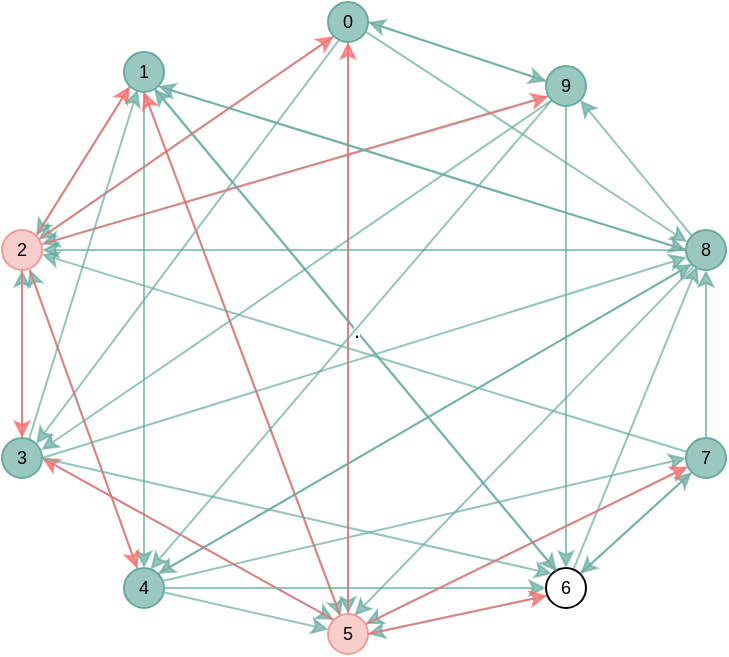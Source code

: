 <mxfile version="24.7.16">
  <diagram name="第 1 页" id="3H5RH6sDCp-eQfBJFU06">
    <mxGraphModel dx="826" dy="443" grid="0" gridSize="10" guides="1" tooltips="1" connect="1" arrows="1" fold="1" page="1" pageScale="1" pageWidth="827" pageHeight="1169" math="0" shadow="0">
      <root>
        <mxCell id="0" />
        <mxCell id="1" parent="0" />
        <mxCell id="JMC2ryz5gxfHEw3Xz7QU-52" style="rounded=0;orthogonalLoop=1;jettySize=auto;html=1;entryX=1.002;entryY=0.348;entryDx=0;entryDy=0;entryPerimeter=0;opacity=70;strokeColor=#67AB9F;fillColor=#CDA2BE;" parent="1" target="JMC2ryz5gxfHEw3Xz7QU-3" edge="1">
          <mxGeometry relative="1" as="geometry">
            <mxPoint x="417" y="90" as="sourcePoint" />
          </mxGeometry>
        </mxCell>
        <mxCell id="JMC2ryz5gxfHEw3Xz7QU-26" style="rounded=0;orthogonalLoop=1;jettySize=auto;html=1;exitX=0.5;exitY=0;exitDx=0;exitDy=0;entryX=0.5;entryY=1;entryDx=0;entryDy=0;opacity=70;strokeColor=#67AB9F;fillColor=#CDA2BE;" parent="1" source="JMC2ryz5gxfHEw3Xz7QU-4" target="JMC2ryz5gxfHEw3Xz7QU-3" edge="1">
          <mxGeometry relative="1" as="geometry" />
        </mxCell>
        <mxCell id="gmNPclNbajeMY96DIaw5-1" style="rounded=0;orthogonalLoop=1;jettySize=auto;html=1;exitX=0.333;exitY=0.012;exitDx=0;exitDy=0;entryX=0.69;entryY=0.981;entryDx=0;entryDy=0;entryPerimeter=0;strokeColor=#67AB9F;opacity=70;fillColor=#CDA2BE;exitPerimeter=0;" edge="1" parent="1" source="JMC2ryz5gxfHEw3Xz7QU-5" target="JMC2ryz5gxfHEw3Xz7QU-3">
          <mxGeometry relative="1" as="geometry" />
        </mxCell>
        <mxCell id="JMC2ryz5gxfHEw3Xz7QU-12" style="rounded=0;orthogonalLoop=1;jettySize=auto;html=1;exitX=0;exitY=1;exitDx=0;exitDy=0;entryX=0.91;entryY=0.24;entryDx=0;entryDy=0;entryPerimeter=0;opacity=70;strokeColor=#67AB9F;fillColor=#CDA2BE;" parent="1" source="JMC2ryz5gxfHEw3Xz7QU-1" target="JMC2ryz5gxfHEw3Xz7QU-3" edge="1">
          <mxGeometry relative="1" as="geometry" />
        </mxCell>
        <mxCell id="JMC2ryz5gxfHEw3Xz7QU-13" style="rounded=0;orthogonalLoop=1;jettySize=auto;html=1;exitX=0.263;exitY=0.968;exitDx=0;exitDy=0;entryX=1;entryY=0;entryDx=0;entryDy=0;opacity=70;exitPerimeter=0;strokeColor=#67AB9F;" parent="1" source="JMC2ryz5gxfHEw3Xz7QU-1" target="JMC2ryz5gxfHEw3Xz7QU-4" edge="1">
          <mxGeometry relative="1" as="geometry" />
        </mxCell>
        <mxCell id="JMC2ryz5gxfHEw3Xz7QU-14" style="rounded=0;orthogonalLoop=1;jettySize=auto;html=1;exitX=0.95;exitY=0.745;exitDx=0;exitDy=0;entryX=0.03;entryY=0.3;entryDx=0;entryDy=0;exitPerimeter=0;entryPerimeter=0;opacity=70;strokeColor=#67AB9F;" parent="1" source="JMC2ryz5gxfHEw3Xz7QU-1" target="JMC2ryz5gxfHEw3Xz7QU-9" edge="1">
          <mxGeometry relative="1" as="geometry" />
        </mxCell>
        <mxCell id="JMC2ryz5gxfHEw3Xz7QU-15" style="rounded=0;orthogonalLoop=1;jettySize=auto;html=1;exitX=1;exitY=0.5;exitDx=0;exitDy=0;entryX=0.005;entryY=0.38;entryDx=0;entryDy=0;entryPerimeter=0;opacity=70;strokeColor=#67AB9F;" parent="1" source="JMC2ryz5gxfHEw3Xz7QU-1" target="JMC2ryz5gxfHEw3Xz7QU-10" edge="1">
          <mxGeometry relative="1" as="geometry" />
        </mxCell>
        <mxCell id="gmNPclNbajeMY96DIaw5-3" style="edgeStyle=orthogonalEdgeStyle;rounded=0;orthogonalLoop=1;jettySize=auto;html=1;exitX=0.5;exitY=1;exitDx=0;exitDy=0;entryX=0.5;entryY=0;entryDx=0;entryDy=0;strokeColor=#67AB9F;opacity=70;fillColor=#CDA2BE;" edge="1" parent="1" source="JMC2ryz5gxfHEw3Xz7QU-1" target="JMC2ryz5gxfHEw3Xz7QU-6">
          <mxGeometry relative="1" as="geometry" />
        </mxCell>
        <mxCell id="JMC2ryz5gxfHEw3Xz7QU-1" value="0" style="ellipse;whiteSpace=wrap;html=1;aspect=fixed;fontSize=9;fillColor=#9AC7BF;strokeColor=#67AB9F;" parent="1" vertex="1">
          <mxGeometry x="307" y="43" width="20" height="20" as="geometry" />
        </mxCell>
        <mxCell id="JMC2ryz5gxfHEw3Xz7QU-16" style="rounded=0;orthogonalLoop=1;jettySize=auto;html=1;exitX=0;exitY=1;exitDx=0;exitDy=0;entryX=1;entryY=0;entryDx=0;entryDy=0;opacity=70;strokeColor=#67AB9F;fillColor=#CDA2BE;" parent="1" source="JMC2ryz5gxfHEw3Xz7QU-2" target="JMC2ryz5gxfHEw3Xz7QU-3" edge="1">
          <mxGeometry relative="1" as="geometry" />
        </mxCell>
        <mxCell id="JMC2ryz5gxfHEw3Xz7QU-17" style="rounded=0;orthogonalLoop=1;jettySize=auto;html=1;exitX=0.5;exitY=1;exitDx=0;exitDy=0;opacity=70;strokeColor=#67AB9F;" parent="1" source="JMC2ryz5gxfHEw3Xz7QU-2" target="JMC2ryz5gxfHEw3Xz7QU-5" edge="1">
          <mxGeometry relative="1" as="geometry" />
        </mxCell>
        <mxCell id="JMC2ryz5gxfHEw3Xz7QU-18" style="rounded=0;orthogonalLoop=1;jettySize=auto;html=1;exitX=0.5;exitY=1;exitDx=0;exitDy=0;entryX=0.32;entryY=0.06;entryDx=0;entryDy=0;opacity=70;entryPerimeter=0;strokeColor=#67AB9F;fillColor=#CDA2BE;" parent="1" source="JMC2ryz5gxfHEw3Xz7QU-2" target="JMC2ryz5gxfHEw3Xz7QU-6" edge="1">
          <mxGeometry relative="1" as="geometry" />
        </mxCell>
        <mxCell id="JMC2ryz5gxfHEw3Xz7QU-19" style="rounded=0;orthogonalLoop=1;jettySize=auto;html=1;exitX=0.78;exitY=0.925;exitDx=0;exitDy=0;entryX=0.27;entryY=0.08;entryDx=0;entryDy=0;opacity=70;entryPerimeter=0;exitPerimeter=0;strokeColor=#67AB9F;" parent="1" source="JMC2ryz5gxfHEw3Xz7QU-2" target="JMC2ryz5gxfHEw3Xz7QU-7" edge="1">
          <mxGeometry relative="1" as="geometry" />
        </mxCell>
        <mxCell id="JMC2ryz5gxfHEw3Xz7QU-2" value="1" style="ellipse;whiteSpace=wrap;html=1;aspect=fixed;fontSize=9;fillColor=#9AC7BF;strokeColor=#67AB9F;" parent="1" vertex="1">
          <mxGeometry x="205" y="68" width="20" height="20" as="geometry" />
        </mxCell>
        <mxCell id="JMC2ryz5gxfHEw3Xz7QU-21" style="rounded=0;orthogonalLoop=1;jettySize=auto;html=1;exitX=1;exitY=0;exitDx=0;exitDy=0;entryX=0;entryY=1;entryDx=0;entryDy=0;strokeColor=#FF6666;opacity=70;" parent="1" source="JMC2ryz5gxfHEw3Xz7QU-3" target="JMC2ryz5gxfHEw3Xz7QU-2" edge="1">
          <mxGeometry relative="1" as="geometry" />
        </mxCell>
        <mxCell id="JMC2ryz5gxfHEw3Xz7QU-22" style="rounded=0;orthogonalLoop=1;jettySize=auto;html=1;exitX=0.92;exitY=0.23;exitDx=0;exitDy=0;entryX=0;entryY=1;entryDx=0;entryDy=0;exitPerimeter=0;strokeColor=#FF6666;opacity=70;" parent="1" source="JMC2ryz5gxfHEw3Xz7QU-3" target="JMC2ryz5gxfHEw3Xz7QU-1" edge="1">
          <mxGeometry relative="1" as="geometry" />
        </mxCell>
        <mxCell id="JMC2ryz5gxfHEw3Xz7QU-23" style="rounded=0;orthogonalLoop=1;jettySize=auto;html=1;entryX=0.5;entryY=0;entryDx=0;entryDy=0;strokeColor=#FF6666;opacity=70;" parent="1" source="JMC2ryz5gxfHEw3Xz7QU-3" target="JMC2ryz5gxfHEw3Xz7QU-4" edge="1">
          <mxGeometry relative="1" as="geometry" />
        </mxCell>
        <mxCell id="JMC2ryz5gxfHEw3Xz7QU-24" style="rounded=0;orthogonalLoop=1;jettySize=auto;html=1;exitX=0.69;exitY=1;exitDx=0;exitDy=0;entryX=0.33;entryY=0.01;entryDx=0;entryDy=0;strokeColor=#FF6666;exitPerimeter=0;entryPerimeter=0;opacity=70;" parent="1" source="JMC2ryz5gxfHEw3Xz7QU-3" target="JMC2ryz5gxfHEw3Xz7QU-5" edge="1">
          <mxGeometry relative="1" as="geometry" />
        </mxCell>
        <mxCell id="JMC2ryz5gxfHEw3Xz7QU-25" style="rounded=0;orthogonalLoop=1;jettySize=auto;html=1;entryX=0.06;entryY=0.76;entryDx=0;entryDy=0;strokeColor=#FF6666;exitX=0.98;exitY=0.36;exitDx=0;exitDy=0;exitPerimeter=0;entryPerimeter=0;opacity=70;" parent="1" source="JMC2ryz5gxfHEw3Xz7QU-3" target="JMC2ryz5gxfHEw3Xz7QU-10" edge="1">
          <mxGeometry relative="1" as="geometry" />
        </mxCell>
        <mxCell id="JMC2ryz5gxfHEw3Xz7QU-3" value="2" style="ellipse;whiteSpace=wrap;html=1;aspect=fixed;fillColor=#F8CECC;fontSize=9;strokeColor=#F19C99;" parent="1" vertex="1">
          <mxGeometry x="144" y="157" width="20" height="20" as="geometry" />
        </mxCell>
        <mxCell id="JMC2ryz5gxfHEw3Xz7QU-28" style="rounded=0;orthogonalLoop=1;jettySize=auto;html=1;entryX=0;entryY=0;entryDx=0;entryDy=0;exitX=1;exitY=0.5;exitDx=0;exitDy=0;opacity=70;strokeColor=#67AB9F;fillColor=#CDA2BE;" parent="1" source="JMC2ryz5gxfHEw3Xz7QU-4" target="JMC2ryz5gxfHEw3Xz7QU-6" edge="1">
          <mxGeometry relative="1" as="geometry" />
        </mxCell>
        <mxCell id="JMC2ryz5gxfHEw3Xz7QU-4" value="3" style="ellipse;whiteSpace=wrap;html=1;aspect=fixed;fontSize=9;fillColor=#9AC7BF;strokeColor=#67AB9F;" parent="1" vertex="1">
          <mxGeometry x="144" y="261" width="20" height="20" as="geometry" />
        </mxCell>
        <mxCell id="JMC2ryz5gxfHEw3Xz7QU-31" style="rounded=0;orthogonalLoop=1;jettySize=auto;html=1;opacity=70;strokeColor=#67AB9F;fillColor=#CDA2BE;" parent="1" source="JMC2ryz5gxfHEw3Xz7QU-5" target="JMC2ryz5gxfHEw3Xz7QU-6" edge="1">
          <mxGeometry relative="1" as="geometry" />
        </mxCell>
        <mxCell id="JMC2ryz5gxfHEw3Xz7QU-33" style="rounded=0;orthogonalLoop=1;jettySize=auto;html=1;exitX=0.992;exitY=0.318;exitDx=0;exitDy=0;entryX=0;entryY=0.5;entryDx=0;entryDy=0;opacity=70;exitPerimeter=0;strokeColor=#67AB9F;" parent="1" source="JMC2ryz5gxfHEw3Xz7QU-5" target="JMC2ryz5gxfHEw3Xz7QU-8" edge="1">
          <mxGeometry relative="1" as="geometry" />
        </mxCell>
        <mxCell id="JMC2ryz5gxfHEw3Xz7QU-34" style="rounded=0;orthogonalLoop=1;jettySize=auto;html=1;entryX=0;entryY=1;entryDx=0;entryDy=0;opacity=70;exitX=1;exitY=0;exitDx=0;exitDy=0;strokeColor=#67AB9F;" parent="1" source="JMC2ryz5gxfHEw3Xz7QU-5" target="JMC2ryz5gxfHEw3Xz7QU-9" edge="1">
          <mxGeometry relative="1" as="geometry">
            <mxPoint x="235" y="330" as="sourcePoint" />
          </mxGeometry>
        </mxCell>
        <mxCell id="JMC2ryz5gxfHEw3Xz7QU-5" value="4" style="ellipse;whiteSpace=wrap;html=1;aspect=fixed;fontSize=9;fillColor=#9AC7BF;strokeColor=#67AB9F;" parent="1" vertex="1">
          <mxGeometry x="205" y="326" width="20" height="20" as="geometry" />
        </mxCell>
        <mxCell id="JMC2ryz5gxfHEw3Xz7QU-35" style="rounded=0;orthogonalLoop=1;jettySize=auto;html=1;exitX=0.5;exitY=0;exitDx=0;exitDy=0;entryX=0.5;entryY=1;entryDx=0;entryDy=0;strokeColor=#FF6666;opacity=70;" parent="1" source="JMC2ryz5gxfHEw3Xz7QU-6" target="JMC2ryz5gxfHEw3Xz7QU-1" edge="1">
          <mxGeometry relative="1" as="geometry" />
        </mxCell>
        <mxCell id="JMC2ryz5gxfHEw3Xz7QU-36" style="rounded=0;orthogonalLoop=1;jettySize=auto;html=1;exitX=0.31;exitY=0.065;exitDx=0;exitDy=0;entryX=0.5;entryY=1;entryDx=0;entryDy=0;exitPerimeter=0;strokeColor=#FF6666;opacity=70;" parent="1" source="JMC2ryz5gxfHEw3Xz7QU-6" target="JMC2ryz5gxfHEw3Xz7QU-2" edge="1">
          <mxGeometry relative="1" as="geometry" />
        </mxCell>
        <mxCell id="JMC2ryz5gxfHEw3Xz7QU-38" style="rounded=0;orthogonalLoop=1;jettySize=auto;html=1;exitX=0;exitY=0;exitDx=0;exitDy=0;entryX=1;entryY=0.5;entryDx=0;entryDy=0;strokeColor=#FF6666;opacity=70;" parent="1" source="JMC2ryz5gxfHEw3Xz7QU-6" target="JMC2ryz5gxfHEw3Xz7QU-4" edge="1">
          <mxGeometry relative="1" as="geometry" />
        </mxCell>
        <mxCell id="JMC2ryz5gxfHEw3Xz7QU-6" value="5" style="ellipse;whiteSpace=wrap;html=1;aspect=fixed;fillColor=#F8CECC;fontSize=9;strokeColor=#F19C99;" parent="1" vertex="1">
          <mxGeometry x="307" y="349" width="20" height="20" as="geometry" />
        </mxCell>
        <mxCell id="JMC2ryz5gxfHEw3Xz7QU-39" style="rounded=0;orthogonalLoop=1;jettySize=auto;html=1;exitX=1;exitY=0;exitDx=0;exitDy=0;entryX=0;entryY=1;entryDx=0;entryDy=0;opacity=70;strokeColor=#67AB9F;" parent="1" source="JMC2ryz5gxfHEw3Xz7QU-7" target="JMC2ryz5gxfHEw3Xz7QU-8" edge="1">
          <mxGeometry relative="1" as="geometry" />
        </mxCell>
        <mxCell id="gmNPclNbajeMY96DIaw5-2" style="rounded=0;orthogonalLoop=1;jettySize=auto;html=1;exitX=0.017;exitY=0.7;exitDx=0;exitDy=0;entryX=1;entryY=0.5;entryDx=0;entryDy=0;strokeColor=#67AB9F;opacity=70;exitPerimeter=0;fillColor=#CDA2BE;" edge="1" parent="1" source="JMC2ryz5gxfHEw3Xz7QU-7" target="JMC2ryz5gxfHEw3Xz7QU-6">
          <mxGeometry relative="1" as="geometry" />
        </mxCell>
        <mxCell id="JMC2ryz5gxfHEw3Xz7QU-7" value="6" style="ellipse;whiteSpace=wrap;html=1;aspect=fixed;fontSize=9;" parent="1" vertex="1">
          <mxGeometry x="416" y="326" width="20" height="20" as="geometry" />
        </mxCell>
        <mxCell id="JMC2ryz5gxfHEw3Xz7QU-44" style="rounded=0;orthogonalLoop=1;jettySize=auto;html=1;exitX=0;exitY=1;exitDx=0;exitDy=0;entryX=1;entryY=0;entryDx=0;entryDy=0;opacity=70;strokeColor=#67AB9F;" parent="1" source="JMC2ryz5gxfHEw3Xz7QU-8" target="JMC2ryz5gxfHEw3Xz7QU-7" edge="1">
          <mxGeometry relative="1" as="geometry" />
        </mxCell>
        <mxCell id="JMC2ryz5gxfHEw3Xz7QU-45" style="edgeStyle=orthogonalEdgeStyle;rounded=0;orthogonalLoop=1;jettySize=auto;html=1;entryX=0.5;entryY=1;entryDx=0;entryDy=0;opacity=70;strokeColor=#67AB9F;" parent="1" source="JMC2ryz5gxfHEw3Xz7QU-8" target="JMC2ryz5gxfHEw3Xz7QU-9" edge="1">
          <mxGeometry relative="1" as="geometry" />
        </mxCell>
        <mxCell id="JMC2ryz5gxfHEw3Xz7QU-8" value="7" style="ellipse;whiteSpace=wrap;html=1;aspect=fixed;fontSize=9;fillColor=#9AC7BF;strokeColor=#67AB9F;" parent="1" vertex="1">
          <mxGeometry x="486" y="261" width="20" height="20" as="geometry" />
        </mxCell>
        <mxCell id="JMC2ryz5gxfHEw3Xz7QU-46" style="rounded=0;orthogonalLoop=1;jettySize=auto;html=1;exitX=0;exitY=0.5;exitDx=0;exitDy=0;entryX=1;entryY=1;entryDx=0;entryDy=0;opacity=70;strokeColor=#67AB9F;" parent="1" source="JMC2ryz5gxfHEw3Xz7QU-9" target="JMC2ryz5gxfHEw3Xz7QU-2" edge="1">
          <mxGeometry relative="1" as="geometry" />
        </mxCell>
        <mxCell id="JMC2ryz5gxfHEw3Xz7QU-47" style="rounded=0;orthogonalLoop=1;jettySize=auto;html=1;exitX=0;exitY=0.5;exitDx=0;exitDy=0;entryX=1;entryY=0.5;entryDx=0;entryDy=0;opacity=70;strokeColor=#67AB9F;fillColor=#CDA2BE;" parent="1" source="JMC2ryz5gxfHEw3Xz7QU-9" target="JMC2ryz5gxfHEw3Xz7QU-3" edge="1">
          <mxGeometry relative="1" as="geometry" />
        </mxCell>
        <mxCell id="JMC2ryz5gxfHEw3Xz7QU-9" value="8" style="ellipse;whiteSpace=wrap;html=1;aspect=fixed;fontSize=9;fillColor=#9AC7BF;strokeColor=#67AB9F;" parent="1" vertex="1">
          <mxGeometry x="486" y="157" width="20" height="20" as="geometry" />
        </mxCell>
        <mxCell id="JMC2ryz5gxfHEw3Xz7QU-51" style="rounded=0;orthogonalLoop=1;jettySize=auto;html=1;exitX=0;exitY=0.375;exitDx=0;exitDy=0;entryX=1;entryY=0.5;entryDx=0;entryDy=0;exitPerimeter=0;opacity=70;strokeColor=#67AB9F;" parent="1" source="JMC2ryz5gxfHEw3Xz7QU-10" target="JMC2ryz5gxfHEw3Xz7QU-1" edge="1">
          <mxGeometry relative="1" as="geometry" />
        </mxCell>
        <mxCell id="JMC2ryz5gxfHEw3Xz7QU-55" style="rounded=0;orthogonalLoop=1;jettySize=auto;html=1;entryX=0.5;entryY=0;entryDx=0;entryDy=0;opacity=70;strokeColor=#67AB9F;" parent="1" source="JMC2ryz5gxfHEw3Xz7QU-10" target="JMC2ryz5gxfHEw3Xz7QU-7" edge="1">
          <mxGeometry relative="1" as="geometry" />
        </mxCell>
        <mxCell id="JMC2ryz5gxfHEw3Xz7QU-10" value="9" style="ellipse;whiteSpace=wrap;html=1;aspect=fixed;fontSize=9;fillColor=#9AC7BF;strokeColor=#67AB9F;" parent="1" vertex="1">
          <mxGeometry x="416" y="75" width="20" height="20" as="geometry" />
        </mxCell>
        <mxCell id="JMC2ryz5gxfHEw3Xz7QU-20" style="rounded=0;orthogonalLoop=1;jettySize=auto;html=1;exitX=1;exitY=1;exitDx=0;exitDy=0;entryX=0;entryY=0.5;entryDx=0;entryDy=0;opacity=70;strokeColor=#67AB9F;" parent="1" source="JMC2ryz5gxfHEw3Xz7QU-2" target="JMC2ryz5gxfHEw3Xz7QU-9" edge="1">
          <mxGeometry relative="1" as="geometry" />
        </mxCell>
        <mxCell id="JMC2ryz5gxfHEw3Xz7QU-27" style="rounded=0;orthogonalLoop=1;jettySize=auto;html=1;entryX=0.34;entryY=0.94;entryDx=0;entryDy=0;entryPerimeter=0;exitX=0.68;exitY=0.02;exitDx=0;exitDy=0;exitPerimeter=0;opacity=70;strokeColor=#67AB9F;" parent="1" source="JMC2ryz5gxfHEw3Xz7QU-4" target="JMC2ryz5gxfHEw3Xz7QU-2" edge="1">
          <mxGeometry relative="1" as="geometry">
            <mxPoint x="194" y="249" as="sourcePoint" />
          </mxGeometry>
        </mxCell>
        <mxCell id="JMC2ryz5gxfHEw3Xz7QU-29" style="rounded=0;orthogonalLoop=1;jettySize=auto;html=1;exitX=1;exitY=0.5;exitDx=0;exitDy=0;entryX=0;entryY=0;entryDx=0;entryDy=0;opacity=70;strokeColor=#67AB9F;" parent="1" source="JMC2ryz5gxfHEw3Xz7QU-4" target="JMC2ryz5gxfHEw3Xz7QU-7" edge="1">
          <mxGeometry relative="1" as="geometry" />
        </mxCell>
        <mxCell id="JMC2ryz5gxfHEw3Xz7QU-30" style="rounded=0;orthogonalLoop=1;jettySize=auto;html=1;exitX=1;exitY=0.5;exitDx=0;exitDy=0;entryX=0.02;entryY=0.68;entryDx=0;entryDy=0;entryPerimeter=0;opacity=70;strokeColor=#67AB9F;" parent="1" source="JMC2ryz5gxfHEw3Xz7QU-4" target="JMC2ryz5gxfHEw3Xz7QU-9" edge="1">
          <mxGeometry relative="1" as="geometry" />
        </mxCell>
        <mxCell id="JMC2ryz5gxfHEw3Xz7QU-32" style="rounded=0;orthogonalLoop=1;jettySize=auto;html=1;exitX=1;exitY=0.5;exitDx=0;exitDy=0;entryX=0;entryY=0.5;entryDx=0;entryDy=0;opacity=70;strokeColor=#67AB9F;" parent="1" source="JMC2ryz5gxfHEw3Xz7QU-5" target="JMC2ryz5gxfHEw3Xz7QU-7" edge="1">
          <mxGeometry relative="1" as="geometry" />
        </mxCell>
        <mxCell id="JMC2ryz5gxfHEw3Xz7QU-40" style="rounded=0;orthogonalLoop=1;jettySize=auto;html=1;exitX=0.692;exitY=0.019;exitDx=0;exitDy=0;entryX=0.285;entryY=0.9;entryDx=0;entryDy=0;entryPerimeter=0;opacity=70;exitPerimeter=0;strokeColor=#67AB9F;" parent="1" source="JMC2ryz5gxfHEw3Xz7QU-7" target="JMC2ryz5gxfHEw3Xz7QU-9" edge="1">
          <mxGeometry relative="1" as="geometry" />
        </mxCell>
        <mxCell id="JMC2ryz5gxfHEw3Xz7QU-41" value="." style="rounded=0;orthogonalLoop=1;jettySize=auto;html=1;exitX=0.255;exitY=0.075;exitDx=0;exitDy=0;entryX=0.75;entryY=0.915;entryDx=0;entryDy=0;entryPerimeter=0;exitPerimeter=0;opacity=70;strokeColor=#67AB9F;" parent="1" source="JMC2ryz5gxfHEw3Xz7QU-7" target="JMC2ryz5gxfHEw3Xz7QU-2" edge="1">
          <mxGeometry relative="1" as="geometry" />
        </mxCell>
        <mxCell id="JMC2ryz5gxfHEw3Xz7QU-42" style="rounded=0;orthogonalLoop=1;jettySize=auto;html=1;exitX=0.035;exitY=0.35;exitDx=0;exitDy=0;entryX=0.995;entryY=0.61;entryDx=0;entryDy=0;entryPerimeter=0;exitPerimeter=0;opacity=70;strokeColor=#67AB9F;fillColor=#CDA2BE;" parent="1" source="JMC2ryz5gxfHEw3Xz7QU-8" target="JMC2ryz5gxfHEw3Xz7QU-3" edge="1">
          <mxGeometry relative="1" as="geometry" />
        </mxCell>
        <mxCell id="JMC2ryz5gxfHEw3Xz7QU-43" style="rounded=0;orthogonalLoop=1;jettySize=auto;html=1;exitX=0.023;exitY=0.729;exitDx=0;exitDy=0;entryX=0.94;entryY=0.248;entryDx=0;entryDy=0;entryPerimeter=0;opacity=70;strokeColor=#67AB9F;exitPerimeter=0;fillColor=#CDA2BE;" parent="1" source="JMC2ryz5gxfHEw3Xz7QU-8" target="JMC2ryz5gxfHEw3Xz7QU-6" edge="1">
          <mxGeometry relative="1" as="geometry" />
        </mxCell>
        <mxCell id="JMC2ryz5gxfHEw3Xz7QU-48" style="rounded=0;orthogonalLoop=1;jettySize=auto;html=1;exitX=0;exitY=0;exitDx=0;exitDy=0;opacity=70;entryX=1;entryY=1;entryDx=0;entryDy=0;strokeColor=#67AB9F;" parent="1" source="JMC2ryz5gxfHEw3Xz7QU-9" target="JMC2ryz5gxfHEw3Xz7QU-10" edge="1">
          <mxGeometry relative="1" as="geometry">
            <mxPoint x="448" y="109" as="targetPoint" />
          </mxGeometry>
        </mxCell>
        <mxCell id="JMC2ryz5gxfHEw3Xz7QU-49" style="rounded=0;orthogonalLoop=1;jettySize=auto;html=1;exitX=0;exitY=1;exitDx=0;exitDy=0;opacity=70;entryX=1;entryY=0;entryDx=0;entryDy=0;strokeColor=#67AB9F;" parent="1" source="JMC2ryz5gxfHEw3Xz7QU-9" target="JMC2ryz5gxfHEw3Xz7QU-5" edge="1">
          <mxGeometry relative="1" as="geometry">
            <mxPoint x="236" y="329" as="targetPoint" />
          </mxGeometry>
        </mxCell>
        <mxCell id="JMC2ryz5gxfHEw3Xz7QU-50" style="rounded=0;orthogonalLoop=1;jettySize=auto;html=1;entryX=0.66;entryY=0.04;entryDx=0;entryDy=0;entryPerimeter=0;opacity=70;strokeColor=#67AB9F;exitX=0.184;exitY=0.921;exitDx=0;exitDy=0;exitPerimeter=0;fillColor=#CDA2BE;" parent="1" source="JMC2ryz5gxfHEw3Xz7QU-9" target="JMC2ryz5gxfHEw3Xz7QU-6" edge="1">
          <mxGeometry relative="1" as="geometry">
            <mxPoint x="493" y="193" as="sourcePoint" />
          </mxGeometry>
        </mxCell>
        <mxCell id="JMC2ryz5gxfHEw3Xz7QU-53" style="rounded=0;orthogonalLoop=1;jettySize=auto;html=1;exitX=0;exitY=1;exitDx=0;exitDy=0;entryX=0.985;entryY=0.3;entryDx=0;entryDy=0;entryPerimeter=0;opacity=70;strokeColor=#67AB9F;" parent="1" source="JMC2ryz5gxfHEw3Xz7QU-10" target="JMC2ryz5gxfHEw3Xz7QU-4" edge="1">
          <mxGeometry relative="1" as="geometry" />
        </mxCell>
        <mxCell id="JMC2ryz5gxfHEw3Xz7QU-54" style="rounded=0;orthogonalLoop=1;jettySize=auto;html=1;exitX=0;exitY=1;exitDx=0;exitDy=0;entryX=0.662;entryY=0.033;entryDx=0;entryDy=0;entryPerimeter=0;opacity=70;strokeColor=#67AB9F;" parent="1" source="JMC2ryz5gxfHEw3Xz7QU-10" target="JMC2ryz5gxfHEw3Xz7QU-5" edge="1">
          <mxGeometry relative="1" as="geometry" />
        </mxCell>
        <mxCell id="gmNPclNbajeMY96DIaw5-4" style="rounded=0;orthogonalLoop=1;jettySize=auto;html=1;exitX=1;exitY=0.5;exitDx=0;exitDy=0;entryX=0.026;entryY=0.687;entryDx=0;entryDy=0;entryPerimeter=0;strokeColor=#FF6666;opacity=70;" edge="1" parent="1" source="JMC2ryz5gxfHEw3Xz7QU-6" target="JMC2ryz5gxfHEw3Xz7QU-7">
          <mxGeometry relative="1" as="geometry" />
        </mxCell>
        <mxCell id="gmNPclNbajeMY96DIaw5-5" style="rounded=0;orthogonalLoop=1;jettySize=auto;html=1;exitX=0.954;exitY=0.254;exitDx=0;exitDy=0;entryX=0.044;entryY=0.716;entryDx=0;entryDy=0;entryPerimeter=0;strokeColor=#FF6666;opacity=70;exitPerimeter=0;" edge="1" parent="1" source="JMC2ryz5gxfHEw3Xz7QU-6" target="JMC2ryz5gxfHEw3Xz7QU-8">
          <mxGeometry relative="1" as="geometry" />
        </mxCell>
      </root>
    </mxGraphModel>
  </diagram>
</mxfile>
